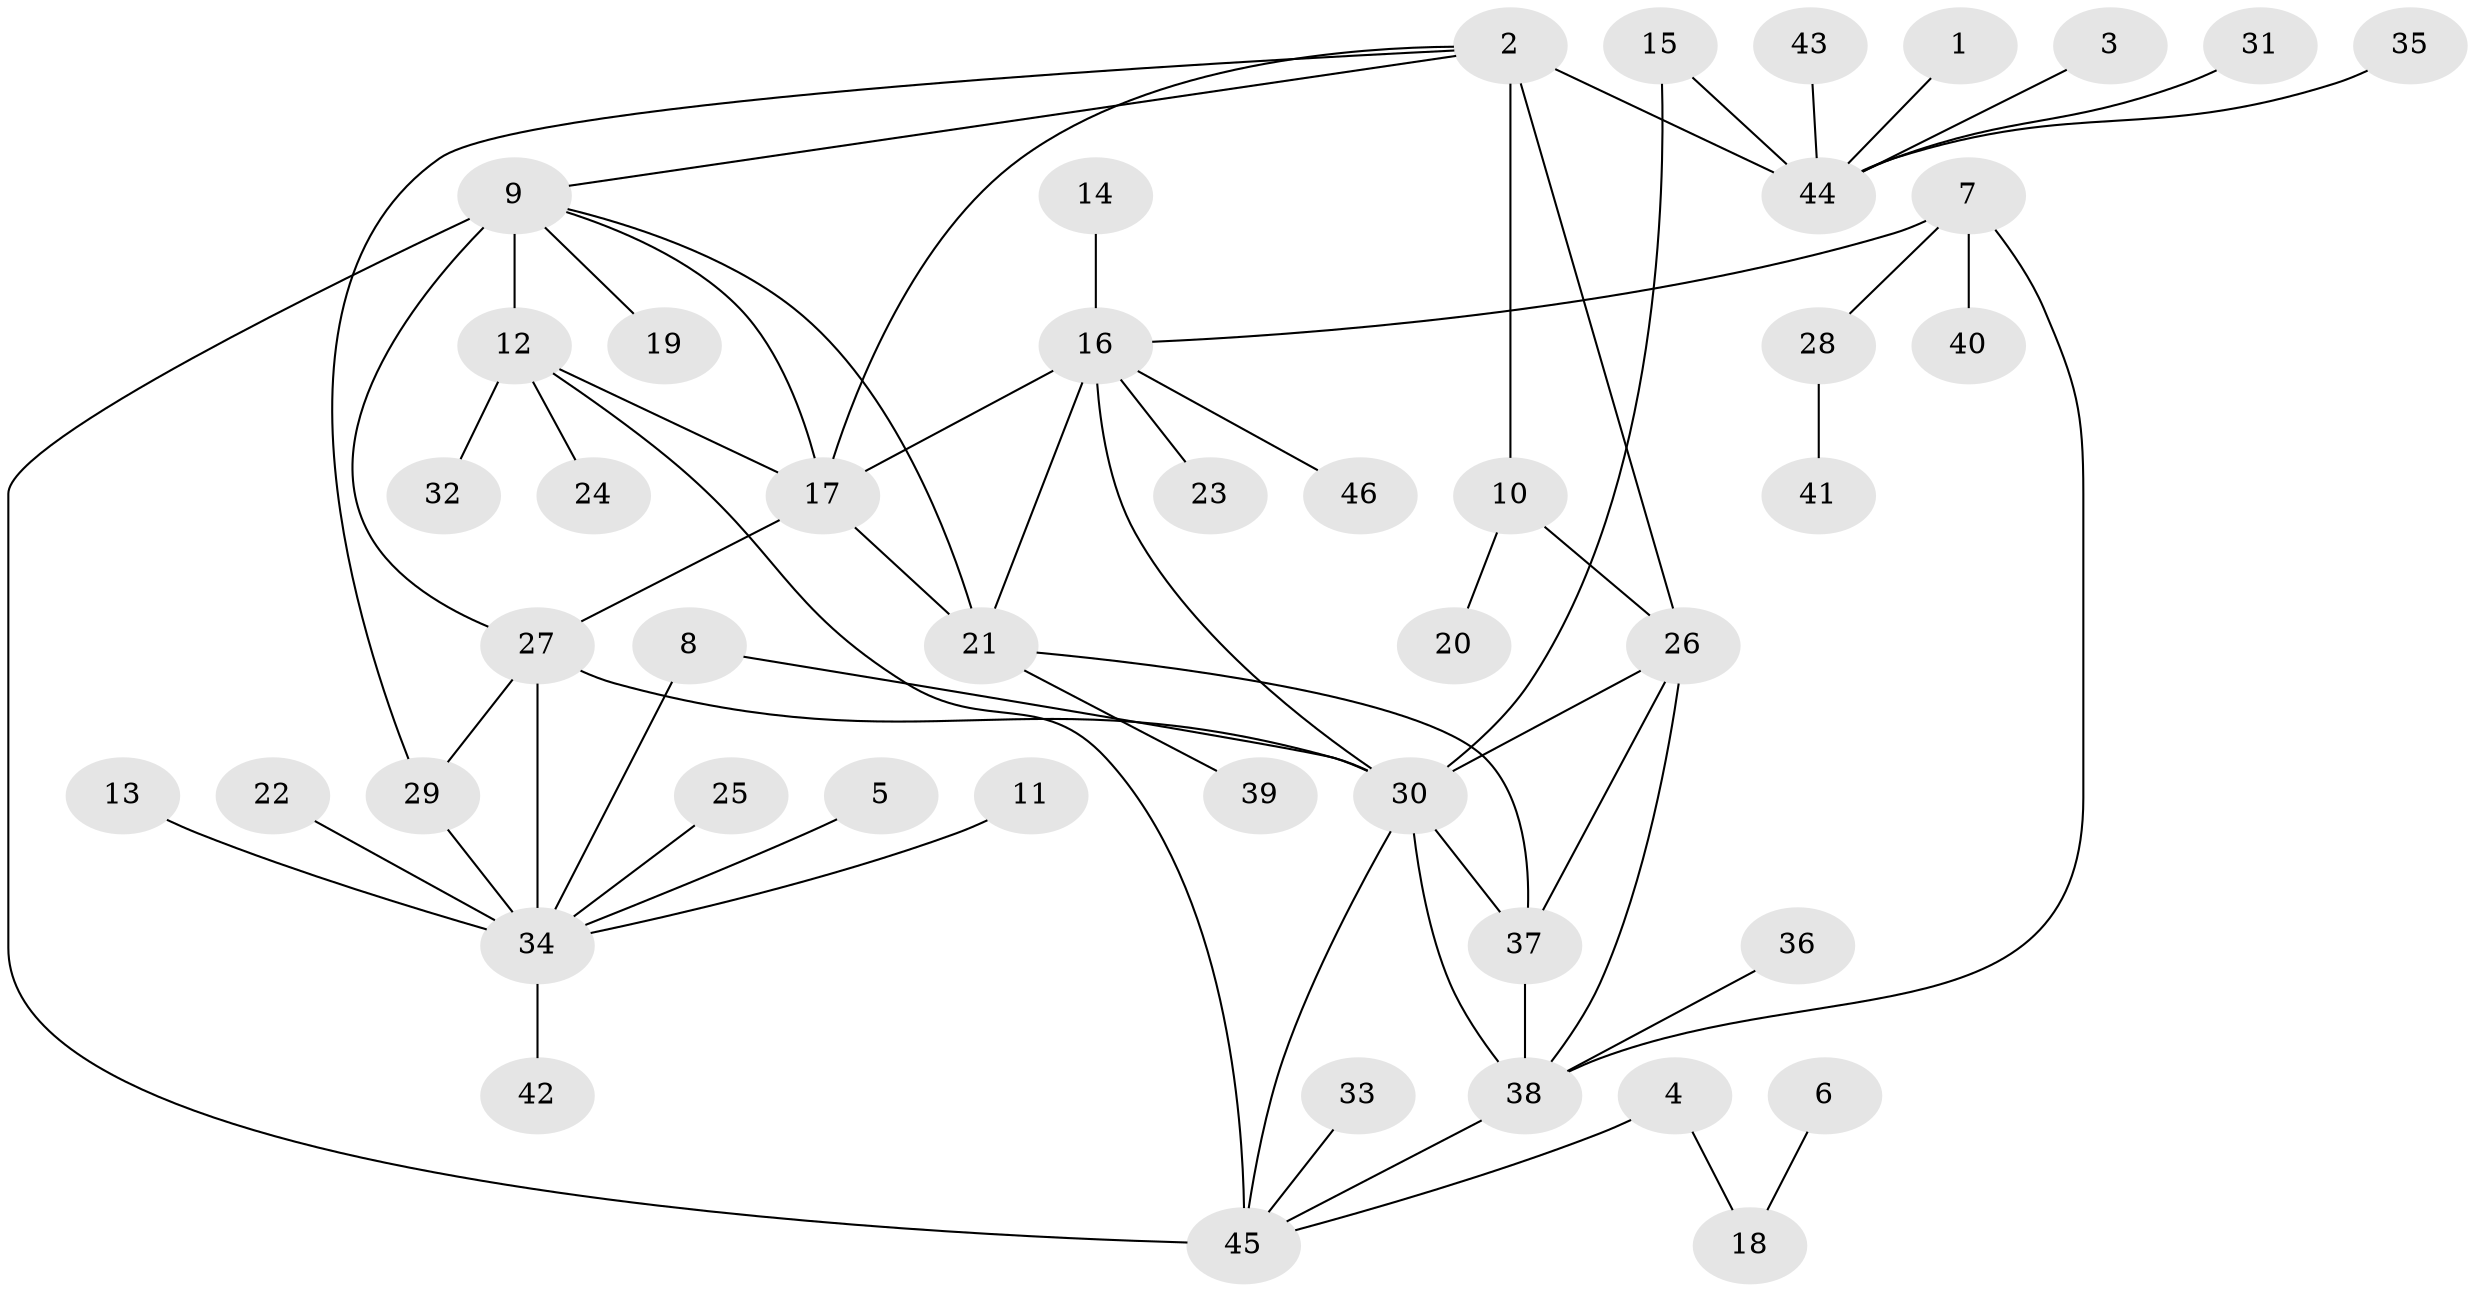 // original degree distribution, {7: 0.03260869565217391, 8: 0.05434782608695652, 6: 0.05434782608695652, 5: 0.010869565217391304, 4: 0.05434782608695652, 10: 0.021739130434782608, 3: 0.043478260869565216, 11: 0.010869565217391304, 1: 0.5543478260869565, 2: 0.16304347826086957}
// Generated by graph-tools (version 1.1) at 2025/37/03/04/25 23:37:47]
// undirected, 46 vertices, 65 edges
graph export_dot {
  node [color=gray90,style=filled];
  1;
  2;
  3;
  4;
  5;
  6;
  7;
  8;
  9;
  10;
  11;
  12;
  13;
  14;
  15;
  16;
  17;
  18;
  19;
  20;
  21;
  22;
  23;
  24;
  25;
  26;
  27;
  28;
  29;
  30;
  31;
  32;
  33;
  34;
  35;
  36;
  37;
  38;
  39;
  40;
  41;
  42;
  43;
  44;
  45;
  46;
  1 -- 44 [weight=1.0];
  2 -- 9 [weight=1.0];
  2 -- 10 [weight=1.0];
  2 -- 17 [weight=1.0];
  2 -- 26 [weight=1.0];
  2 -- 29 [weight=1.0];
  2 -- 44 [weight=3.0];
  3 -- 44 [weight=1.0];
  4 -- 18 [weight=1.0];
  4 -- 45 [weight=1.0];
  5 -- 34 [weight=1.0];
  6 -- 18 [weight=1.0];
  7 -- 16 [weight=1.0];
  7 -- 28 [weight=1.0];
  7 -- 38 [weight=1.0];
  7 -- 40 [weight=1.0];
  8 -- 30 [weight=1.0];
  8 -- 34 [weight=1.0];
  9 -- 12 [weight=2.0];
  9 -- 17 [weight=1.0];
  9 -- 19 [weight=1.0];
  9 -- 21 [weight=1.0];
  9 -- 27 [weight=1.0];
  9 -- 45 [weight=2.0];
  10 -- 20 [weight=1.0];
  10 -- 26 [weight=1.0];
  11 -- 34 [weight=1.0];
  12 -- 17 [weight=1.0];
  12 -- 24 [weight=1.0];
  12 -- 32 [weight=1.0];
  12 -- 45 [weight=1.0];
  13 -- 34 [weight=1.0];
  14 -- 16 [weight=1.0];
  15 -- 30 [weight=1.0];
  15 -- 44 [weight=1.0];
  16 -- 17 [weight=2.0];
  16 -- 21 [weight=1.0];
  16 -- 23 [weight=1.0];
  16 -- 30 [weight=1.0];
  16 -- 46 [weight=1.0];
  17 -- 21 [weight=2.0];
  17 -- 27 [weight=1.0];
  21 -- 37 [weight=1.0];
  21 -- 39 [weight=1.0];
  22 -- 34 [weight=1.0];
  25 -- 34 [weight=1.0];
  26 -- 30 [weight=1.0];
  26 -- 37 [weight=1.0];
  26 -- 38 [weight=1.0];
  27 -- 29 [weight=1.0];
  27 -- 30 [weight=1.0];
  27 -- 34 [weight=2.0];
  28 -- 41 [weight=1.0];
  29 -- 34 [weight=2.0];
  30 -- 37 [weight=1.0];
  30 -- 38 [weight=1.0];
  30 -- 45 [weight=1.0];
  31 -- 44 [weight=1.0];
  33 -- 45 [weight=1.0];
  34 -- 42 [weight=1.0];
  35 -- 44 [weight=1.0];
  36 -- 38 [weight=1.0];
  37 -- 38 [weight=1.0];
  38 -- 45 [weight=1.0];
  43 -- 44 [weight=1.0];
}
